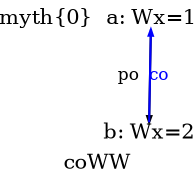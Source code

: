 /* Generated, do not edit, edit img/coww.litmus instead */
/* Generated, do not edit, edit img/coww.litmus instead */
digraph G {

splines=line;

/* legend */
fontsize=10;
label="coWW";


/* the unlocked events */
proc0_label_node [shape=none, fontsize=10, label="\\myth{0}", pos="1.000000,0.588000!", fixedsize=true, width=0.455000, height=0.091875]
eiid0 [label="a: Wx=1", shape="none", fontsize=10, pos="1.000000,0.367500!", fixedsize="true", height="0.138889", width="0.486111"];
eiid1 [label="b: Wx=2", shape="none", fontsize=10, pos="1.000000,0.000000!", fixedsize="true", height="0.138889", width="0.486111"];

/* the intra_causality_data edges */


/* the intra_causality_control edges */

/* the poi edges */
/* the rfmap edges */


/* The viewed-before edges */
eiid0 -> eiid1 [label="po", fontsize=8, arrowsize="0.300000"];
eiid0 -> eiid1 [label="co", fontsize=8, arrowsize="0.300000", dir="back", color="blue", fontcolor="blue"];
}
